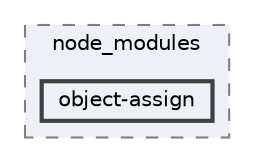 digraph "pkiclassroomrescheduler/src/main/frontend/node_modules/object-assign"
{
 // LATEX_PDF_SIZE
  bgcolor="transparent";
  edge [fontname=Helvetica,fontsize=10,labelfontname=Helvetica,labelfontsize=10];
  node [fontname=Helvetica,fontsize=10,shape=box,height=0.2,width=0.4];
  compound=true
  subgraph clusterdir_72953eda66ccb3a2722c28e1c3e6c23b {
    graph [ bgcolor="#edf0f7", pencolor="grey50", label="node_modules", fontname=Helvetica,fontsize=10 style="filled,dashed", URL="dir_72953eda66ccb3a2722c28e1c3e6c23b.html",tooltip=""]
  dir_662353bb35bba2fc4c34d9cd99cbd328 [label="object-assign", fillcolor="#edf0f7", color="grey25", style="filled,bold", URL="dir_662353bb35bba2fc4c34d9cd99cbd328.html",tooltip=""];
  }
}
